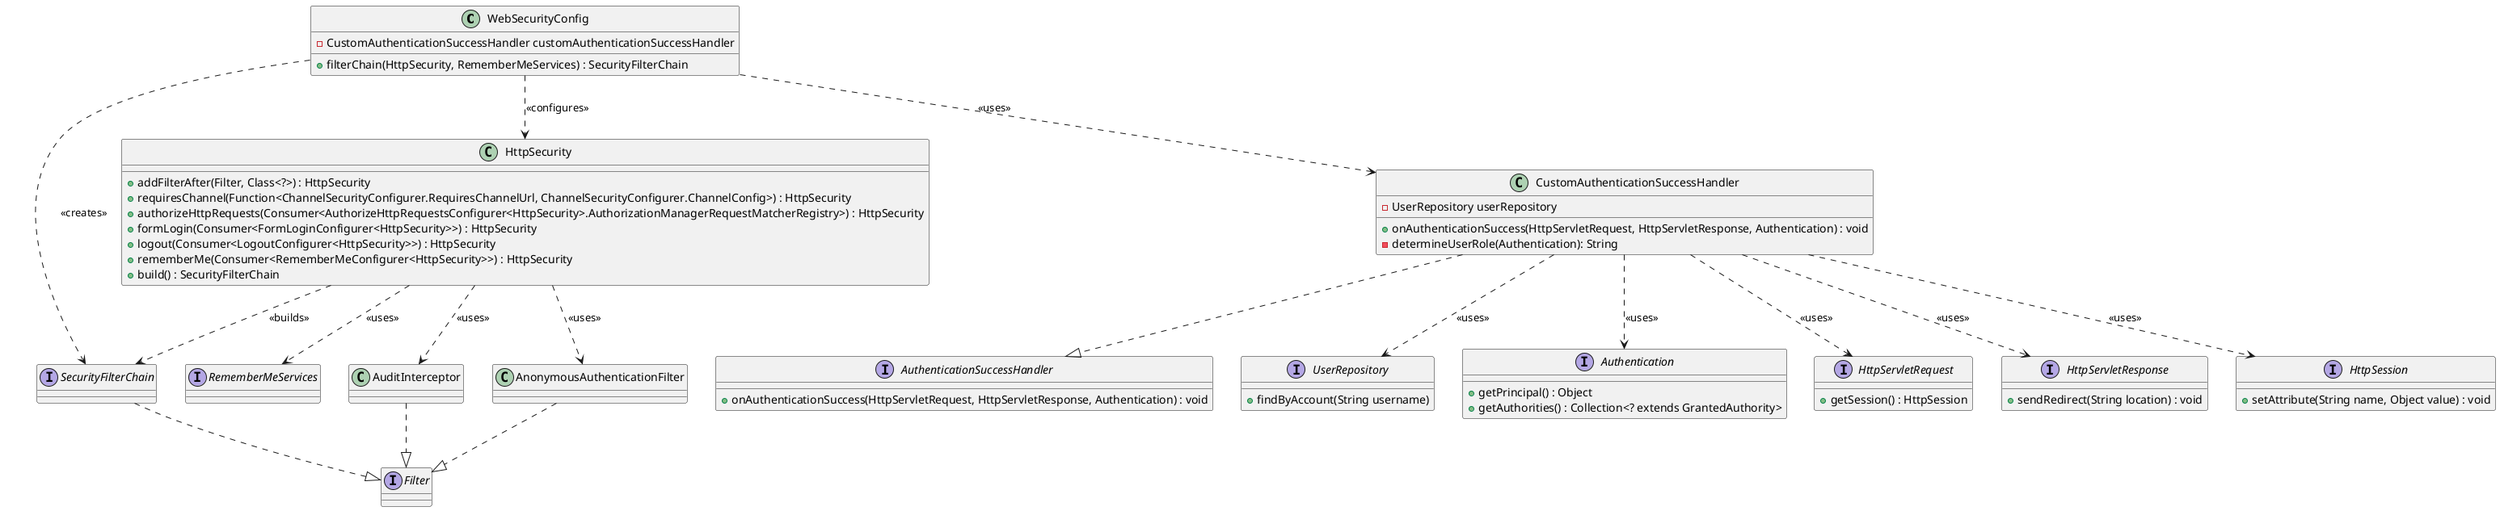 @startuml

class WebSecurityConfig {
    - CustomAuthenticationSuccessHandler customAuthenticationSuccessHandler
    + filterChain(HttpSecurity, RememberMeServices) : SecurityFilterChain
}

interface SecurityFilterChain {
}

interface RememberMeServices {
}

class HttpSecurity {
    + addFilterAfter(Filter, Class<?>) : HttpSecurity
    + requiresChannel(Function<ChannelSecurityConfigurer.RequiresChannelUrl, ChannelSecurityConfigurer.ChannelConfig>) : HttpSecurity
    + authorizeHttpRequests(Consumer<AuthorizeHttpRequestsConfigurer<HttpSecurity>.AuthorizationManagerRequestMatcherRegistry>) : HttpSecurity
    + formLogin(Consumer<FormLoginConfigurer<HttpSecurity>>) : HttpSecurity
    + logout(Consumer<LogoutConfigurer<HttpSecurity>>) : HttpSecurity
    + rememberMe(Consumer<RememberMeConfigurer<HttpSecurity>>) : HttpSecurity
    + build() : SecurityFilterChain
}

class AuditInterceptor {
}

class AnonymousAuthenticationFilter {
}

' Correcting the relationship between CustomAuthenticationSuccessHandler and AuthenticationSuccessHandler
class CustomAuthenticationSuccessHandler {
    - UserRepository userRepository
    + onAuthenticationSuccess(HttpServletRequest, HttpServletResponse, Authentication) : void
    - determineUserRole(Authentication): String
}

interface AuthenticationSuccessHandler {
  + onAuthenticationSuccess(HttpServletRequest, HttpServletResponse, Authentication) : void
}

interface UserRepository {
  + findByAccount(String username)
}

' Specifying that Authentication is an interface
interface Authentication {
  + getPrincipal() : Object
  + getAuthorities() : Collection<? extends GrantedAuthority>
}

' Specifying that HttpServletRequest and HttpServletResponse are interfaces
interface HttpServletRequest {
   + getSession() : HttpSession
}

interface HttpServletResponse {
  + sendRedirect(String location) : void
}


interface HttpSession {
  + setAttribute(String name, Object value) : void
}

interface Filter{
}

WebSecurityConfig ..> HttpSecurity : <<configures>>
WebSecurityConfig ..> CustomAuthenticationSuccessHandler : <<uses>>
WebSecurityConfig ..> SecurityFilterChain : <<creates>>

HttpSecurity ..> SecurityFilterChain : <<builds>>
HttpSecurity ..> AuditInterceptor : <<uses>>
HttpSecurity ..> AnonymousAuthenticationFilter : <<uses>>
HttpSecurity ..> RememberMeServices : <<uses>>

SecurityFilterChain ..|> Filter
AuditInterceptor ..|> Filter
AnonymousAuthenticationFilter ..|> Filter

CustomAuthenticationSuccessHandler ..|> AuthenticationSuccessHandler
CustomAuthenticationSuccessHandler ..> Authentication : <<uses>>
CustomAuthenticationSuccessHandler ..> HttpServletRequest : <<uses>>
CustomAuthenticationSuccessHandler ..> HttpServletResponse : <<uses>>
CustomAuthenticationSuccessHandler ..> HttpSession : <<uses>>
CustomAuthenticationSuccessHandler ..> UserRepository : <<uses>>

@enduml
